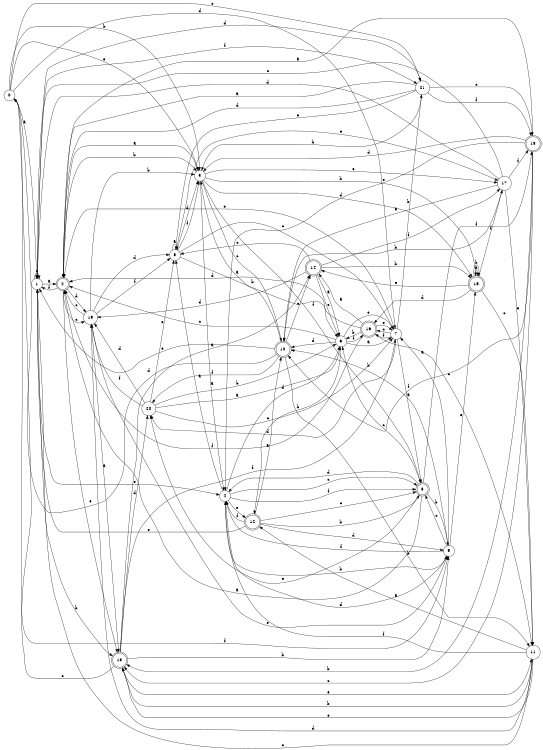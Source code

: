 digraph n18_4 {
__start0 [label="" shape="none"];

rankdir=LR;
size="8,5";

s0 [style="filled", color="black", fillcolor="white" shape="circle", label="0"];
s1 [style="filled", color="black", fillcolor="white" shape="circle", label="1"];
s2 [style="rounded,filled", color="black", fillcolor="white" shape="doublecircle", label="2"];
s3 [style="filled", color="black", fillcolor="white" shape="circle", label="3"];
s4 [style="filled", color="black", fillcolor="white" shape="circle", label="4"];
s5 [style="filled", color="black", fillcolor="white" shape="circle", label="5"];
s6 [style="filled", color="black", fillcolor="white" shape="circle", label="6"];
s7 [style="filled", color="black", fillcolor="white" shape="circle", label="7"];
s8 [style="rounded,filled", color="black", fillcolor="white" shape="doublecircle", label="8"];
s9 [style="filled", color="black", fillcolor="white" shape="circle", label="9"];
s10 [style="rounded,filled", color="black", fillcolor="white" shape="doublecircle", label="10"];
s11 [style="filled", color="black", fillcolor="white" shape="circle", label="11"];
s12 [style="rounded,filled", color="black", fillcolor="white" shape="doublecircle", label="12"];
s13 [style="rounded,filled", color="black", fillcolor="white" shape="doublecircle", label="13"];
s14 [style="rounded,filled", color="black", fillcolor="white" shape="doublecircle", label="14"];
s15 [style="rounded,filled", color="black", fillcolor="white" shape="doublecircle", label="15"];
s16 [style="rounded,filled", color="black", fillcolor="white" shape="doublecircle", label="16"];
s17 [style="filled", color="black", fillcolor="white" shape="circle", label="17"];
s18 [style="rounded,filled", color="black", fillcolor="white" shape="doublecircle", label="18"];
s19 [style="filled", color="black", fillcolor="white" shape="circle", label="19"];
s20 [style="filled", color="black", fillcolor="white" shape="circle", label="20"];
s21 [style="filled", color="black", fillcolor="white" shape="circle", label="21"];
s0 -> s1 [label="a"];
s0 -> s3 [label="b"];
s0 -> s21 [label="c"];
s0 -> s7 [label="d"];
s0 -> s3 [label="e"];
s0 -> s9 [label="f"];
s1 -> s2 [label="a"];
s1 -> s13 [label="b"];
s1 -> s1 [label="c"];
s1 -> s21 [label="d"];
s1 -> s4 [label="e"];
s1 -> s21 [label="f"];
s2 -> s3 [label="a"];
s2 -> s3 [label="b"];
s2 -> s19 [label="c"];
s2 -> s19 [label="d"];
s2 -> s13 [label="e"];
s2 -> s1 [label="f"];
s3 -> s4 [label="a"];
s3 -> s15 [label="b"];
s3 -> s10 [label="c"];
s3 -> s15 [label="d"];
s3 -> s17 [label="e"];
s3 -> s8 [label="f"];
s4 -> s5 [label="a"];
s4 -> s9 [label="b"];
s4 -> s8 [label="c"];
s4 -> s6 [label="d"];
s4 -> s12 [label="e"];
s4 -> s8 [label="f"];
s5 -> s5 [label="a"];
s5 -> s6 [label="b"];
s5 -> s7 [label="c"];
s5 -> s3 [label="d"];
s5 -> s17 [label="e"];
s5 -> s3 [label="f"];
s6 -> s7 [label="a"];
s6 -> s12 [label="b"];
s6 -> s2 [label="c"];
s6 -> s10 [label="d"];
s6 -> s7 [label="e"];
s6 -> s16 [label="f"];
s7 -> s8 [label="a"];
s7 -> s21 [label="b"];
s7 -> s16 [label="c"];
s7 -> s20 [label="d"];
s7 -> s2 [label="e"];
s7 -> s16 [label="f"];
s8 -> s2 [label="a"];
s8 -> s9 [label="b"];
s8 -> s6 [label="c"];
s8 -> s4 [label="d"];
s8 -> s20 [label="e"];
s8 -> s18 [label="f"];
s9 -> s7 [label="a"];
s9 -> s10 [label="b"];
s9 -> s8 [label="c"];
s9 -> s4 [label="d"];
s9 -> s15 [label="e"];
s9 -> s4 [label="f"];
s10 -> s3 [label="a"];
s10 -> s11 [label="b"];
s10 -> s14 [label="c"];
s10 -> s0 [label="d"];
s10 -> s1 [label="e"];
s10 -> s20 [label="f"];
s11 -> s12 [label="a"];
s11 -> s13 [label="b"];
s11 -> s1 [label="c"];
s11 -> s19 [label="d"];
s11 -> s13 [label="e"];
s11 -> s4 [label="f"];
s12 -> s10 [label="a"];
s12 -> s8 [label="b"];
s12 -> s8 [label="c"];
s12 -> s9 [label="d"];
s12 -> s1 [label="e"];
s12 -> s4 [label="f"];
s13 -> s14 [label="a"];
s13 -> s9 [label="b"];
s13 -> s0 [label="c"];
s13 -> s20 [label="d"];
s13 -> s11 [label="e"];
s13 -> s7 [label="f"];
s14 -> s6 [label="a"];
s14 -> s15 [label="b"];
s14 -> s5 [label="c"];
s14 -> s19 [label="d"];
s14 -> s6 [label="e"];
s14 -> s17 [label="f"];
s15 -> s15 [label="a"];
s15 -> s15 [label="b"];
s15 -> s11 [label="c"];
s15 -> s16 [label="d"];
s15 -> s14 [label="e"];
s15 -> s17 [label="f"];
s16 -> s14 [label="a"];
s16 -> s6 [label="b"];
s16 -> s11 [label="c"];
s16 -> s2 [label="d"];
s16 -> s7 [label="e"];
s16 -> s2 [label="f"];
s17 -> s10 [label="a"];
s17 -> s10 [label="b"];
s17 -> s1 [label="c"];
s17 -> s1 [label="d"];
s17 -> s11 [label="e"];
s17 -> s18 [label="f"];
s18 -> s2 [label="a"];
s18 -> s13 [label="b"];
s18 -> s13 [label="c"];
s18 -> s3 [label="d"];
s18 -> s4 [label="e"];
s18 -> s10 [label="f"];
s19 -> s13 [label="a"];
s19 -> s3 [label="b"];
s19 -> s2 [label="c"];
s19 -> s5 [label="d"];
s19 -> s9 [label="e"];
s19 -> s5 [label="f"];
s20 -> s6 [label="a"];
s20 -> s6 [label="b"];
s20 -> s7 [label="c"];
s20 -> s19 [label="d"];
s20 -> s5 [label="e"];
s20 -> s19 [label="f"];
s21 -> s2 [label="a"];
s21 -> s3 [label="b"];
s21 -> s18 [label="c"];
s21 -> s2 [label="d"];
s21 -> s5 [label="e"];
s21 -> s18 [label="f"];

}
